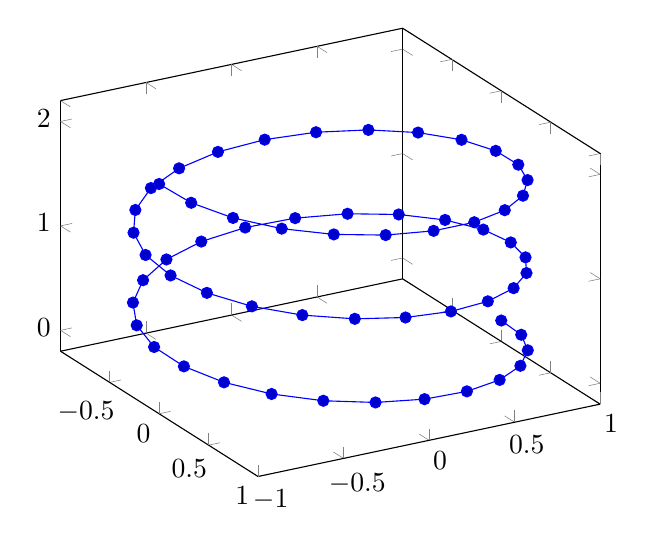 % -*- root: ./main_tikz.tex -*-
%
\begin{tikzpicture}
	\begin{axis}[view={60}{30}]
		\addplot3+[domain=0:5*pi,samples=60,samples y=0]
		({sin(deg(x))},
		{cos(deg(x))},
		{2*x/(5*pi)});
	\end{axis}
\end{tikzpicture}
